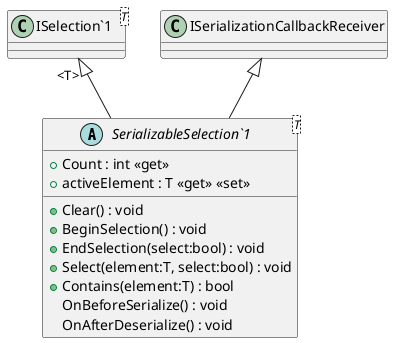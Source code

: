 @startuml
abstract class "SerializableSelection`1"<T> {
    + Count : int <<get>>
    + activeElement : T <<get>> <<set>>
    + Clear() : void
    + BeginSelection() : void
    + EndSelection(select:bool) : void
    + Select(element:T, select:bool) : void
    + Contains(element:T) : bool
    OnBeforeSerialize() : void
    OnAfterDeserialize() : void
}
class "ISelection`1"<T> {
}
"ISelection`1" "<T>" <|-- "SerializableSelection`1"
ISerializationCallbackReceiver <|-- "SerializableSelection`1"
@enduml
